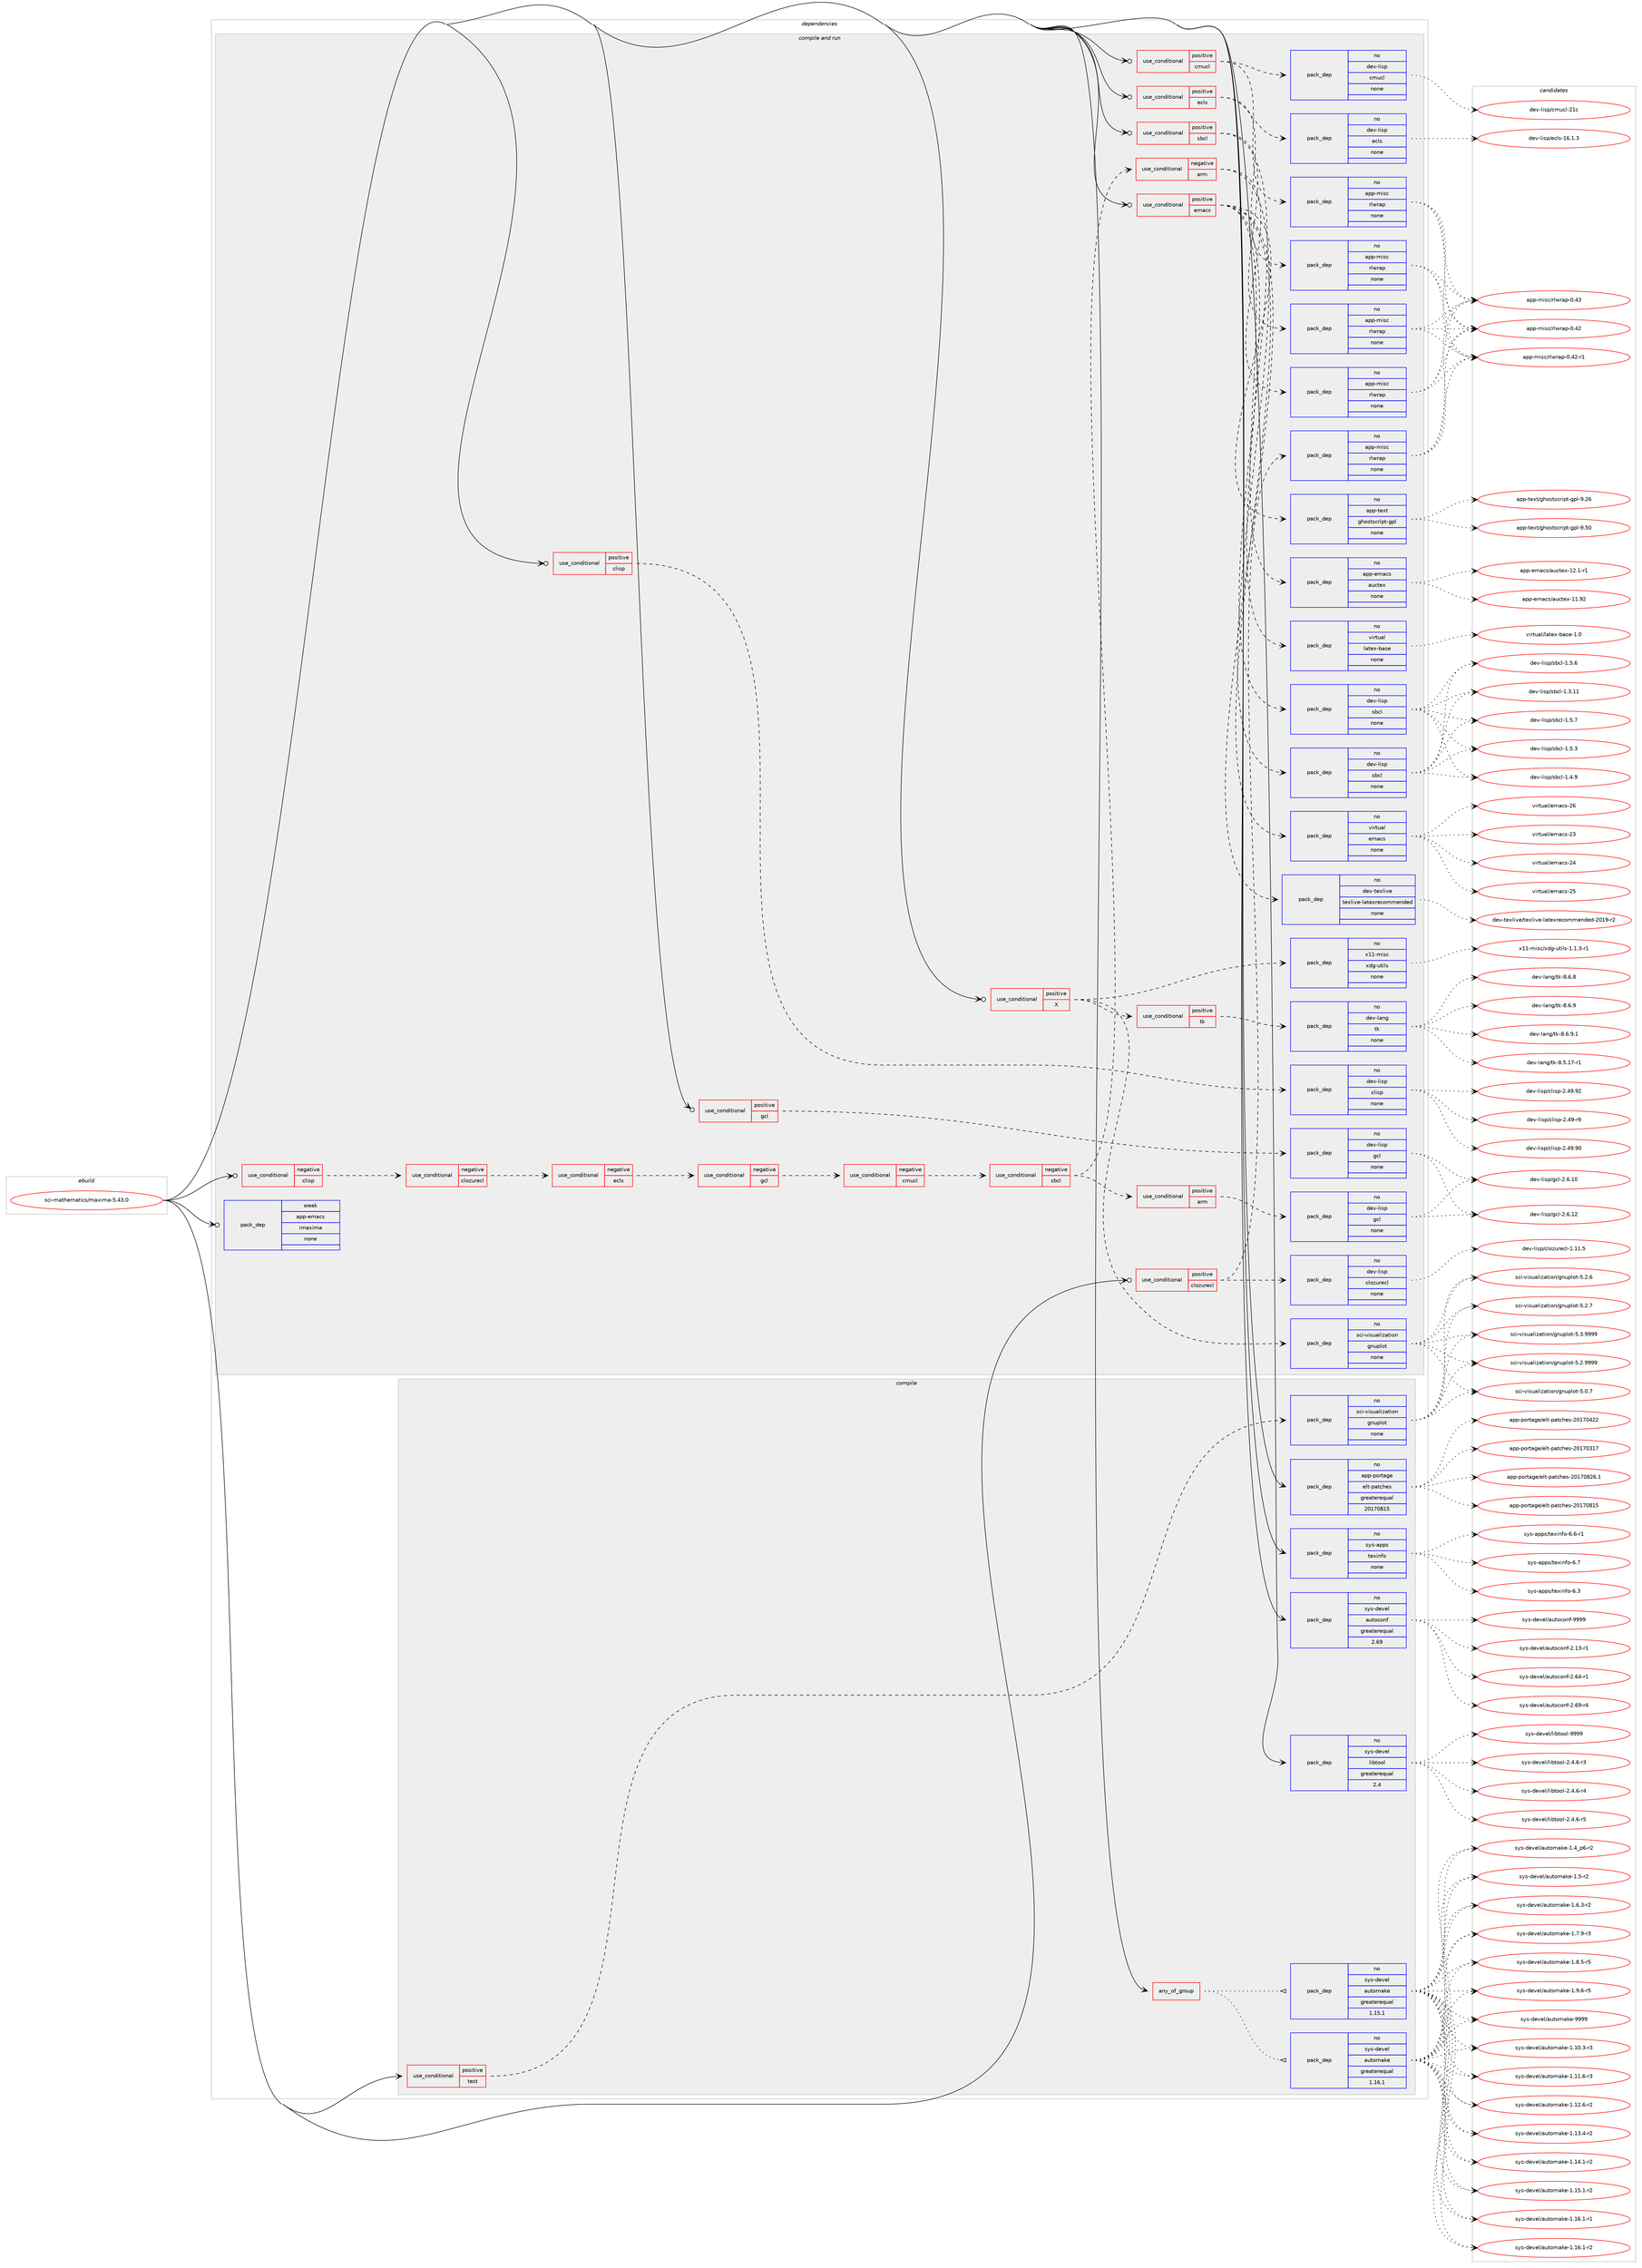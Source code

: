 digraph prolog {

# *************
# Graph options
# *************

newrank=true;
concentrate=true;
compound=true;
graph [rankdir=LR,fontname=Helvetica,fontsize=10,ranksep=1.5];#, ranksep=2.5, nodesep=0.2];
edge  [arrowhead=vee];
node  [fontname=Helvetica,fontsize=10];

# **********
# The ebuild
# **********

subgraph cluster_leftcol {
color=gray;
rank=same;
label=<<i>ebuild</i>>;
id [label="sci-mathematics/maxima-5.43.0", color=red, width=4, href="../sci-mathematics/maxima-5.43.0.svg"];
}

# ****************
# The dependencies
# ****************

subgraph cluster_midcol {
color=gray;
label=<<i>dependencies</i>>;
subgraph cluster_compile {
fillcolor="#eeeeee";
style=filled;
label=<<i>compile</i>>;
subgraph any14717 {
dependency861552 [label=<<TABLE BORDER="0" CELLBORDER="1" CELLSPACING="0" CELLPADDING="4"><TR><TD CELLPADDING="10">any_of_group</TD></TR></TABLE>>, shape=none, color=red];subgraph pack637152 {
dependency861553 [label=<<TABLE BORDER="0" CELLBORDER="1" CELLSPACING="0" CELLPADDING="4" WIDTH="220"><TR><TD ROWSPAN="6" CELLPADDING="30">pack_dep</TD></TR><TR><TD WIDTH="110">no</TD></TR><TR><TD>sys-devel</TD></TR><TR><TD>automake</TD></TR><TR><TD>greaterequal</TD></TR><TR><TD>1.16.1</TD></TR></TABLE>>, shape=none, color=blue];
}
dependency861552:e -> dependency861553:w [weight=20,style="dotted",arrowhead="oinv"];
subgraph pack637153 {
dependency861554 [label=<<TABLE BORDER="0" CELLBORDER="1" CELLSPACING="0" CELLPADDING="4" WIDTH="220"><TR><TD ROWSPAN="6" CELLPADDING="30">pack_dep</TD></TR><TR><TD WIDTH="110">no</TD></TR><TR><TD>sys-devel</TD></TR><TR><TD>automake</TD></TR><TR><TD>greaterequal</TD></TR><TR><TD>1.15.1</TD></TR></TABLE>>, shape=none, color=blue];
}
dependency861552:e -> dependency861554:w [weight=20,style="dotted",arrowhead="oinv"];
}
id:e -> dependency861552:w [weight=20,style="solid",arrowhead="vee"];
subgraph cond209171 {
dependency861555 [label=<<TABLE BORDER="0" CELLBORDER="1" CELLSPACING="0" CELLPADDING="4"><TR><TD ROWSPAN="3" CELLPADDING="10">use_conditional</TD></TR><TR><TD>positive</TD></TR><TR><TD>test</TD></TR></TABLE>>, shape=none, color=red];
subgraph pack637154 {
dependency861556 [label=<<TABLE BORDER="0" CELLBORDER="1" CELLSPACING="0" CELLPADDING="4" WIDTH="220"><TR><TD ROWSPAN="6" CELLPADDING="30">pack_dep</TD></TR><TR><TD WIDTH="110">no</TD></TR><TR><TD>sci-visualization</TD></TR><TR><TD>gnuplot</TD></TR><TR><TD>none</TD></TR><TR><TD></TD></TR></TABLE>>, shape=none, color=blue];
}
dependency861555:e -> dependency861556:w [weight=20,style="dashed",arrowhead="vee"];
}
id:e -> dependency861555:w [weight=20,style="solid",arrowhead="vee"];
subgraph pack637155 {
dependency861557 [label=<<TABLE BORDER="0" CELLBORDER="1" CELLSPACING="0" CELLPADDING="4" WIDTH="220"><TR><TD ROWSPAN="6" CELLPADDING="30">pack_dep</TD></TR><TR><TD WIDTH="110">no</TD></TR><TR><TD>app-portage</TD></TR><TR><TD>elt-patches</TD></TR><TR><TD>greaterequal</TD></TR><TR><TD>20170815</TD></TR></TABLE>>, shape=none, color=blue];
}
id:e -> dependency861557:w [weight=20,style="solid",arrowhead="vee"];
subgraph pack637156 {
dependency861558 [label=<<TABLE BORDER="0" CELLBORDER="1" CELLSPACING="0" CELLPADDING="4" WIDTH="220"><TR><TD ROWSPAN="6" CELLPADDING="30">pack_dep</TD></TR><TR><TD WIDTH="110">no</TD></TR><TR><TD>sys-apps</TD></TR><TR><TD>texinfo</TD></TR><TR><TD>none</TD></TR><TR><TD></TD></TR></TABLE>>, shape=none, color=blue];
}
id:e -> dependency861558:w [weight=20,style="solid",arrowhead="vee"];
subgraph pack637157 {
dependency861559 [label=<<TABLE BORDER="0" CELLBORDER="1" CELLSPACING="0" CELLPADDING="4" WIDTH="220"><TR><TD ROWSPAN="6" CELLPADDING="30">pack_dep</TD></TR><TR><TD WIDTH="110">no</TD></TR><TR><TD>sys-devel</TD></TR><TR><TD>autoconf</TD></TR><TR><TD>greaterequal</TD></TR><TR><TD>2.69</TD></TR></TABLE>>, shape=none, color=blue];
}
id:e -> dependency861559:w [weight=20,style="solid",arrowhead="vee"];
subgraph pack637158 {
dependency861560 [label=<<TABLE BORDER="0" CELLBORDER="1" CELLSPACING="0" CELLPADDING="4" WIDTH="220"><TR><TD ROWSPAN="6" CELLPADDING="30">pack_dep</TD></TR><TR><TD WIDTH="110">no</TD></TR><TR><TD>sys-devel</TD></TR><TR><TD>libtool</TD></TR><TR><TD>greaterequal</TD></TR><TR><TD>2.4</TD></TR></TABLE>>, shape=none, color=blue];
}
id:e -> dependency861560:w [weight=20,style="solid",arrowhead="vee"];
}
subgraph cluster_compileandrun {
fillcolor="#eeeeee";
style=filled;
label=<<i>compile and run</i>>;
subgraph cond209172 {
dependency861561 [label=<<TABLE BORDER="0" CELLBORDER="1" CELLSPACING="0" CELLPADDING="4"><TR><TD ROWSPAN="3" CELLPADDING="10">use_conditional</TD></TR><TR><TD>negative</TD></TR><TR><TD>clisp</TD></TR></TABLE>>, shape=none, color=red];
subgraph cond209173 {
dependency861562 [label=<<TABLE BORDER="0" CELLBORDER="1" CELLSPACING="0" CELLPADDING="4"><TR><TD ROWSPAN="3" CELLPADDING="10">use_conditional</TD></TR><TR><TD>negative</TD></TR><TR><TD>clozurecl</TD></TR></TABLE>>, shape=none, color=red];
subgraph cond209174 {
dependency861563 [label=<<TABLE BORDER="0" CELLBORDER="1" CELLSPACING="0" CELLPADDING="4"><TR><TD ROWSPAN="3" CELLPADDING="10">use_conditional</TD></TR><TR><TD>negative</TD></TR><TR><TD>ecls</TD></TR></TABLE>>, shape=none, color=red];
subgraph cond209175 {
dependency861564 [label=<<TABLE BORDER="0" CELLBORDER="1" CELLSPACING="0" CELLPADDING="4"><TR><TD ROWSPAN="3" CELLPADDING="10">use_conditional</TD></TR><TR><TD>negative</TD></TR><TR><TD>gcl</TD></TR></TABLE>>, shape=none, color=red];
subgraph cond209176 {
dependency861565 [label=<<TABLE BORDER="0" CELLBORDER="1" CELLSPACING="0" CELLPADDING="4"><TR><TD ROWSPAN="3" CELLPADDING="10">use_conditional</TD></TR><TR><TD>negative</TD></TR><TR><TD>cmucl</TD></TR></TABLE>>, shape=none, color=red];
subgraph cond209177 {
dependency861566 [label=<<TABLE BORDER="0" CELLBORDER="1" CELLSPACING="0" CELLPADDING="4"><TR><TD ROWSPAN="3" CELLPADDING="10">use_conditional</TD></TR><TR><TD>negative</TD></TR><TR><TD>sbcl</TD></TR></TABLE>>, shape=none, color=red];
subgraph cond209178 {
dependency861567 [label=<<TABLE BORDER="0" CELLBORDER="1" CELLSPACING="0" CELLPADDING="4"><TR><TD ROWSPAN="3" CELLPADDING="10">use_conditional</TD></TR><TR><TD>positive</TD></TR><TR><TD>arm</TD></TR></TABLE>>, shape=none, color=red];
subgraph pack637159 {
dependency861568 [label=<<TABLE BORDER="0" CELLBORDER="1" CELLSPACING="0" CELLPADDING="4" WIDTH="220"><TR><TD ROWSPAN="6" CELLPADDING="30">pack_dep</TD></TR><TR><TD WIDTH="110">no</TD></TR><TR><TD>dev-lisp</TD></TR><TR><TD>gcl</TD></TR><TR><TD>none</TD></TR><TR><TD></TD></TR></TABLE>>, shape=none, color=blue];
}
dependency861567:e -> dependency861568:w [weight=20,style="dashed",arrowhead="vee"];
}
dependency861566:e -> dependency861567:w [weight=20,style="dashed",arrowhead="vee"];
subgraph cond209179 {
dependency861569 [label=<<TABLE BORDER="0" CELLBORDER="1" CELLSPACING="0" CELLPADDING="4"><TR><TD ROWSPAN="3" CELLPADDING="10">use_conditional</TD></TR><TR><TD>negative</TD></TR><TR><TD>arm</TD></TR></TABLE>>, shape=none, color=red];
subgraph pack637160 {
dependency861570 [label=<<TABLE BORDER="0" CELLBORDER="1" CELLSPACING="0" CELLPADDING="4" WIDTH="220"><TR><TD ROWSPAN="6" CELLPADDING="30">pack_dep</TD></TR><TR><TD WIDTH="110">no</TD></TR><TR><TD>dev-lisp</TD></TR><TR><TD>sbcl</TD></TR><TR><TD>none</TD></TR><TR><TD></TD></TR></TABLE>>, shape=none, color=blue];
}
dependency861569:e -> dependency861570:w [weight=20,style="dashed",arrowhead="vee"];
subgraph pack637161 {
dependency861571 [label=<<TABLE BORDER="0" CELLBORDER="1" CELLSPACING="0" CELLPADDING="4" WIDTH="220"><TR><TD ROWSPAN="6" CELLPADDING="30">pack_dep</TD></TR><TR><TD WIDTH="110">no</TD></TR><TR><TD>app-misc</TD></TR><TR><TD>rlwrap</TD></TR><TR><TD>none</TD></TR><TR><TD></TD></TR></TABLE>>, shape=none, color=blue];
}
dependency861569:e -> dependency861571:w [weight=20,style="dashed",arrowhead="vee"];
}
dependency861566:e -> dependency861569:w [weight=20,style="dashed",arrowhead="vee"];
}
dependency861565:e -> dependency861566:w [weight=20,style="dashed",arrowhead="vee"];
}
dependency861564:e -> dependency861565:w [weight=20,style="dashed",arrowhead="vee"];
}
dependency861563:e -> dependency861564:w [weight=20,style="dashed",arrowhead="vee"];
}
dependency861562:e -> dependency861563:w [weight=20,style="dashed",arrowhead="vee"];
}
dependency861561:e -> dependency861562:w [weight=20,style="dashed",arrowhead="vee"];
}
id:e -> dependency861561:w [weight=20,style="solid",arrowhead="odotvee"];
subgraph cond209180 {
dependency861572 [label=<<TABLE BORDER="0" CELLBORDER="1" CELLSPACING="0" CELLPADDING="4"><TR><TD ROWSPAN="3" CELLPADDING="10">use_conditional</TD></TR><TR><TD>positive</TD></TR><TR><TD>X</TD></TR></TABLE>>, shape=none, color=red];
subgraph pack637162 {
dependency861573 [label=<<TABLE BORDER="0" CELLBORDER="1" CELLSPACING="0" CELLPADDING="4" WIDTH="220"><TR><TD ROWSPAN="6" CELLPADDING="30">pack_dep</TD></TR><TR><TD WIDTH="110">no</TD></TR><TR><TD>x11-misc</TD></TR><TR><TD>xdg-utils</TD></TR><TR><TD>none</TD></TR><TR><TD></TD></TR></TABLE>>, shape=none, color=blue];
}
dependency861572:e -> dependency861573:w [weight=20,style="dashed",arrowhead="vee"];
subgraph pack637163 {
dependency861574 [label=<<TABLE BORDER="0" CELLBORDER="1" CELLSPACING="0" CELLPADDING="4" WIDTH="220"><TR><TD ROWSPAN="6" CELLPADDING="30">pack_dep</TD></TR><TR><TD WIDTH="110">no</TD></TR><TR><TD>sci-visualization</TD></TR><TR><TD>gnuplot</TD></TR><TR><TD>none</TD></TR><TR><TD></TD></TR></TABLE>>, shape=none, color=blue];
}
dependency861572:e -> dependency861574:w [weight=20,style="dashed",arrowhead="vee"];
subgraph cond209181 {
dependency861575 [label=<<TABLE BORDER="0" CELLBORDER="1" CELLSPACING="0" CELLPADDING="4"><TR><TD ROWSPAN="3" CELLPADDING="10">use_conditional</TD></TR><TR><TD>positive</TD></TR><TR><TD>tk</TD></TR></TABLE>>, shape=none, color=red];
subgraph pack637164 {
dependency861576 [label=<<TABLE BORDER="0" CELLBORDER="1" CELLSPACING="0" CELLPADDING="4" WIDTH="220"><TR><TD ROWSPAN="6" CELLPADDING="30">pack_dep</TD></TR><TR><TD WIDTH="110">no</TD></TR><TR><TD>dev-lang</TD></TR><TR><TD>tk</TD></TR><TR><TD>none</TD></TR><TR><TD></TD></TR></TABLE>>, shape=none, color=blue];
}
dependency861575:e -> dependency861576:w [weight=20,style="dashed",arrowhead="vee"];
}
dependency861572:e -> dependency861575:w [weight=20,style="dashed",arrowhead="vee"];
}
id:e -> dependency861572:w [weight=20,style="solid",arrowhead="odotvee"];
subgraph cond209182 {
dependency861577 [label=<<TABLE BORDER="0" CELLBORDER="1" CELLSPACING="0" CELLPADDING="4"><TR><TD ROWSPAN="3" CELLPADDING="10">use_conditional</TD></TR><TR><TD>positive</TD></TR><TR><TD>clisp</TD></TR></TABLE>>, shape=none, color=red];
subgraph pack637165 {
dependency861578 [label=<<TABLE BORDER="0" CELLBORDER="1" CELLSPACING="0" CELLPADDING="4" WIDTH="220"><TR><TD ROWSPAN="6" CELLPADDING="30">pack_dep</TD></TR><TR><TD WIDTH="110">no</TD></TR><TR><TD>dev-lisp</TD></TR><TR><TD>clisp</TD></TR><TR><TD>none</TD></TR><TR><TD></TD></TR></TABLE>>, shape=none, color=blue];
}
dependency861577:e -> dependency861578:w [weight=20,style="dashed",arrowhead="vee"];
}
id:e -> dependency861577:w [weight=20,style="solid",arrowhead="odotvee"];
subgraph cond209183 {
dependency861579 [label=<<TABLE BORDER="0" CELLBORDER="1" CELLSPACING="0" CELLPADDING="4"><TR><TD ROWSPAN="3" CELLPADDING="10">use_conditional</TD></TR><TR><TD>positive</TD></TR><TR><TD>clozurecl</TD></TR></TABLE>>, shape=none, color=red];
subgraph pack637166 {
dependency861580 [label=<<TABLE BORDER="0" CELLBORDER="1" CELLSPACING="0" CELLPADDING="4" WIDTH="220"><TR><TD ROWSPAN="6" CELLPADDING="30">pack_dep</TD></TR><TR><TD WIDTH="110">no</TD></TR><TR><TD>dev-lisp</TD></TR><TR><TD>clozurecl</TD></TR><TR><TD>none</TD></TR><TR><TD></TD></TR></TABLE>>, shape=none, color=blue];
}
dependency861579:e -> dependency861580:w [weight=20,style="dashed",arrowhead="vee"];
subgraph pack637167 {
dependency861581 [label=<<TABLE BORDER="0" CELLBORDER="1" CELLSPACING="0" CELLPADDING="4" WIDTH="220"><TR><TD ROWSPAN="6" CELLPADDING="30">pack_dep</TD></TR><TR><TD WIDTH="110">no</TD></TR><TR><TD>app-misc</TD></TR><TR><TD>rlwrap</TD></TR><TR><TD>none</TD></TR><TR><TD></TD></TR></TABLE>>, shape=none, color=blue];
}
dependency861579:e -> dependency861581:w [weight=20,style="dashed",arrowhead="vee"];
}
id:e -> dependency861579:w [weight=20,style="solid",arrowhead="odotvee"];
subgraph cond209184 {
dependency861582 [label=<<TABLE BORDER="0" CELLBORDER="1" CELLSPACING="0" CELLPADDING="4"><TR><TD ROWSPAN="3" CELLPADDING="10">use_conditional</TD></TR><TR><TD>positive</TD></TR><TR><TD>cmucl</TD></TR></TABLE>>, shape=none, color=red];
subgraph pack637168 {
dependency861583 [label=<<TABLE BORDER="0" CELLBORDER="1" CELLSPACING="0" CELLPADDING="4" WIDTH="220"><TR><TD ROWSPAN="6" CELLPADDING="30">pack_dep</TD></TR><TR><TD WIDTH="110">no</TD></TR><TR><TD>dev-lisp</TD></TR><TR><TD>cmucl</TD></TR><TR><TD>none</TD></TR><TR><TD></TD></TR></TABLE>>, shape=none, color=blue];
}
dependency861582:e -> dependency861583:w [weight=20,style="dashed",arrowhead="vee"];
subgraph pack637169 {
dependency861584 [label=<<TABLE BORDER="0" CELLBORDER="1" CELLSPACING="0" CELLPADDING="4" WIDTH="220"><TR><TD ROWSPAN="6" CELLPADDING="30">pack_dep</TD></TR><TR><TD WIDTH="110">no</TD></TR><TR><TD>app-misc</TD></TR><TR><TD>rlwrap</TD></TR><TR><TD>none</TD></TR><TR><TD></TD></TR></TABLE>>, shape=none, color=blue];
}
dependency861582:e -> dependency861584:w [weight=20,style="dashed",arrowhead="vee"];
}
id:e -> dependency861582:w [weight=20,style="solid",arrowhead="odotvee"];
subgraph cond209185 {
dependency861585 [label=<<TABLE BORDER="0" CELLBORDER="1" CELLSPACING="0" CELLPADDING="4"><TR><TD ROWSPAN="3" CELLPADDING="10">use_conditional</TD></TR><TR><TD>positive</TD></TR><TR><TD>ecls</TD></TR></TABLE>>, shape=none, color=red];
subgraph pack637170 {
dependency861586 [label=<<TABLE BORDER="0" CELLBORDER="1" CELLSPACING="0" CELLPADDING="4" WIDTH="220"><TR><TD ROWSPAN="6" CELLPADDING="30">pack_dep</TD></TR><TR><TD WIDTH="110">no</TD></TR><TR><TD>dev-lisp</TD></TR><TR><TD>ecls</TD></TR><TR><TD>none</TD></TR><TR><TD></TD></TR></TABLE>>, shape=none, color=blue];
}
dependency861585:e -> dependency861586:w [weight=20,style="dashed",arrowhead="vee"];
subgraph pack637171 {
dependency861587 [label=<<TABLE BORDER="0" CELLBORDER="1" CELLSPACING="0" CELLPADDING="4" WIDTH="220"><TR><TD ROWSPAN="6" CELLPADDING="30">pack_dep</TD></TR><TR><TD WIDTH="110">no</TD></TR><TR><TD>app-misc</TD></TR><TR><TD>rlwrap</TD></TR><TR><TD>none</TD></TR><TR><TD></TD></TR></TABLE>>, shape=none, color=blue];
}
dependency861585:e -> dependency861587:w [weight=20,style="dashed",arrowhead="vee"];
}
id:e -> dependency861585:w [weight=20,style="solid",arrowhead="odotvee"];
subgraph cond209186 {
dependency861588 [label=<<TABLE BORDER="0" CELLBORDER="1" CELLSPACING="0" CELLPADDING="4"><TR><TD ROWSPAN="3" CELLPADDING="10">use_conditional</TD></TR><TR><TD>positive</TD></TR><TR><TD>emacs</TD></TR></TABLE>>, shape=none, color=red];
subgraph pack637172 {
dependency861589 [label=<<TABLE BORDER="0" CELLBORDER="1" CELLSPACING="0" CELLPADDING="4" WIDTH="220"><TR><TD ROWSPAN="6" CELLPADDING="30">pack_dep</TD></TR><TR><TD WIDTH="110">no</TD></TR><TR><TD>virtual</TD></TR><TR><TD>emacs</TD></TR><TR><TD>none</TD></TR><TR><TD></TD></TR></TABLE>>, shape=none, color=blue];
}
dependency861588:e -> dependency861589:w [weight=20,style="dashed",arrowhead="vee"];
subgraph pack637173 {
dependency861590 [label=<<TABLE BORDER="0" CELLBORDER="1" CELLSPACING="0" CELLPADDING="4" WIDTH="220"><TR><TD ROWSPAN="6" CELLPADDING="30">pack_dep</TD></TR><TR><TD WIDTH="110">no</TD></TR><TR><TD>virtual</TD></TR><TR><TD>latex-base</TD></TR><TR><TD>none</TD></TR><TR><TD></TD></TR></TABLE>>, shape=none, color=blue];
}
dependency861588:e -> dependency861590:w [weight=20,style="dashed",arrowhead="vee"];
subgraph pack637174 {
dependency861591 [label=<<TABLE BORDER="0" CELLBORDER="1" CELLSPACING="0" CELLPADDING="4" WIDTH="220"><TR><TD ROWSPAN="6" CELLPADDING="30">pack_dep</TD></TR><TR><TD WIDTH="110">no</TD></TR><TR><TD>app-emacs</TD></TR><TR><TD>auctex</TD></TR><TR><TD>none</TD></TR><TR><TD></TD></TR></TABLE>>, shape=none, color=blue];
}
dependency861588:e -> dependency861591:w [weight=20,style="dashed",arrowhead="vee"];
subgraph pack637175 {
dependency861592 [label=<<TABLE BORDER="0" CELLBORDER="1" CELLSPACING="0" CELLPADDING="4" WIDTH="220"><TR><TD ROWSPAN="6" CELLPADDING="30">pack_dep</TD></TR><TR><TD WIDTH="110">no</TD></TR><TR><TD>app-text</TD></TR><TR><TD>ghostscript-gpl</TD></TR><TR><TD>none</TD></TR><TR><TD></TD></TR></TABLE>>, shape=none, color=blue];
}
dependency861588:e -> dependency861592:w [weight=20,style="dashed",arrowhead="vee"];
subgraph pack637176 {
dependency861593 [label=<<TABLE BORDER="0" CELLBORDER="1" CELLSPACING="0" CELLPADDING="4" WIDTH="220"><TR><TD ROWSPAN="6" CELLPADDING="30">pack_dep</TD></TR><TR><TD WIDTH="110">no</TD></TR><TR><TD>dev-texlive</TD></TR><TR><TD>texlive-latexrecommended</TD></TR><TR><TD>none</TD></TR><TR><TD></TD></TR></TABLE>>, shape=none, color=blue];
}
dependency861588:e -> dependency861593:w [weight=20,style="dashed",arrowhead="vee"];
}
id:e -> dependency861588:w [weight=20,style="solid",arrowhead="odotvee"];
subgraph cond209187 {
dependency861594 [label=<<TABLE BORDER="0" CELLBORDER="1" CELLSPACING="0" CELLPADDING="4"><TR><TD ROWSPAN="3" CELLPADDING="10">use_conditional</TD></TR><TR><TD>positive</TD></TR><TR><TD>gcl</TD></TR></TABLE>>, shape=none, color=red];
subgraph pack637177 {
dependency861595 [label=<<TABLE BORDER="0" CELLBORDER="1" CELLSPACING="0" CELLPADDING="4" WIDTH="220"><TR><TD ROWSPAN="6" CELLPADDING="30">pack_dep</TD></TR><TR><TD WIDTH="110">no</TD></TR><TR><TD>dev-lisp</TD></TR><TR><TD>gcl</TD></TR><TR><TD>none</TD></TR><TR><TD></TD></TR></TABLE>>, shape=none, color=blue];
}
dependency861594:e -> dependency861595:w [weight=20,style="dashed",arrowhead="vee"];
}
id:e -> dependency861594:w [weight=20,style="solid",arrowhead="odotvee"];
subgraph cond209188 {
dependency861596 [label=<<TABLE BORDER="0" CELLBORDER="1" CELLSPACING="0" CELLPADDING="4"><TR><TD ROWSPAN="3" CELLPADDING="10">use_conditional</TD></TR><TR><TD>positive</TD></TR><TR><TD>sbcl</TD></TR></TABLE>>, shape=none, color=red];
subgraph pack637178 {
dependency861597 [label=<<TABLE BORDER="0" CELLBORDER="1" CELLSPACING="0" CELLPADDING="4" WIDTH="220"><TR><TD ROWSPAN="6" CELLPADDING="30">pack_dep</TD></TR><TR><TD WIDTH="110">no</TD></TR><TR><TD>dev-lisp</TD></TR><TR><TD>sbcl</TD></TR><TR><TD>none</TD></TR><TR><TD></TD></TR></TABLE>>, shape=none, color=blue];
}
dependency861596:e -> dependency861597:w [weight=20,style="dashed",arrowhead="vee"];
subgraph pack637179 {
dependency861598 [label=<<TABLE BORDER="0" CELLBORDER="1" CELLSPACING="0" CELLPADDING="4" WIDTH="220"><TR><TD ROWSPAN="6" CELLPADDING="30">pack_dep</TD></TR><TR><TD WIDTH="110">no</TD></TR><TR><TD>app-misc</TD></TR><TR><TD>rlwrap</TD></TR><TR><TD>none</TD></TR><TR><TD></TD></TR></TABLE>>, shape=none, color=blue];
}
dependency861596:e -> dependency861598:w [weight=20,style="dashed",arrowhead="vee"];
}
id:e -> dependency861596:w [weight=20,style="solid",arrowhead="odotvee"];
subgraph pack637180 {
dependency861599 [label=<<TABLE BORDER="0" CELLBORDER="1" CELLSPACING="0" CELLPADDING="4" WIDTH="220"><TR><TD ROWSPAN="6" CELLPADDING="30">pack_dep</TD></TR><TR><TD WIDTH="110">weak</TD></TR><TR><TD>app-emacs</TD></TR><TR><TD>imaxima</TD></TR><TR><TD>none</TD></TR><TR><TD></TD></TR></TABLE>>, shape=none, color=blue];
}
id:e -> dependency861599:w [weight=20,style="solid",arrowhead="odotvee"];
}
subgraph cluster_run {
fillcolor="#eeeeee";
style=filled;
label=<<i>run</i>>;
}
}

# **************
# The candidates
# **************

subgraph cluster_choices {
rank=same;
color=gray;
label=<<i>candidates</i>>;

subgraph choice637152 {
color=black;
nodesep=1;
choice11512111545100101118101108479711711611110997107101454946494846514511451 [label="sys-devel/automake-1.10.3-r3", color=red, width=4,href="../sys-devel/automake-1.10.3-r3.svg"];
choice11512111545100101118101108479711711611110997107101454946494946544511451 [label="sys-devel/automake-1.11.6-r3", color=red, width=4,href="../sys-devel/automake-1.11.6-r3.svg"];
choice11512111545100101118101108479711711611110997107101454946495046544511450 [label="sys-devel/automake-1.12.6-r2", color=red, width=4,href="../sys-devel/automake-1.12.6-r2.svg"];
choice11512111545100101118101108479711711611110997107101454946495146524511450 [label="sys-devel/automake-1.13.4-r2", color=red, width=4,href="../sys-devel/automake-1.13.4-r2.svg"];
choice11512111545100101118101108479711711611110997107101454946495246494511450 [label="sys-devel/automake-1.14.1-r2", color=red, width=4,href="../sys-devel/automake-1.14.1-r2.svg"];
choice11512111545100101118101108479711711611110997107101454946495346494511450 [label="sys-devel/automake-1.15.1-r2", color=red, width=4,href="../sys-devel/automake-1.15.1-r2.svg"];
choice11512111545100101118101108479711711611110997107101454946495446494511449 [label="sys-devel/automake-1.16.1-r1", color=red, width=4,href="../sys-devel/automake-1.16.1-r1.svg"];
choice11512111545100101118101108479711711611110997107101454946495446494511450 [label="sys-devel/automake-1.16.1-r2", color=red, width=4,href="../sys-devel/automake-1.16.1-r2.svg"];
choice115121115451001011181011084797117116111109971071014549465295112544511450 [label="sys-devel/automake-1.4_p6-r2", color=red, width=4,href="../sys-devel/automake-1.4_p6-r2.svg"];
choice11512111545100101118101108479711711611110997107101454946534511450 [label="sys-devel/automake-1.5-r2", color=red, width=4,href="../sys-devel/automake-1.5-r2.svg"];
choice115121115451001011181011084797117116111109971071014549465446514511450 [label="sys-devel/automake-1.6.3-r2", color=red, width=4,href="../sys-devel/automake-1.6.3-r2.svg"];
choice115121115451001011181011084797117116111109971071014549465546574511451 [label="sys-devel/automake-1.7.9-r3", color=red, width=4,href="../sys-devel/automake-1.7.9-r3.svg"];
choice115121115451001011181011084797117116111109971071014549465646534511453 [label="sys-devel/automake-1.8.5-r5", color=red, width=4,href="../sys-devel/automake-1.8.5-r5.svg"];
choice115121115451001011181011084797117116111109971071014549465746544511453 [label="sys-devel/automake-1.9.6-r5", color=red, width=4,href="../sys-devel/automake-1.9.6-r5.svg"];
choice115121115451001011181011084797117116111109971071014557575757 [label="sys-devel/automake-9999", color=red, width=4,href="../sys-devel/automake-9999.svg"];
dependency861553:e -> choice11512111545100101118101108479711711611110997107101454946494846514511451:w [style=dotted,weight="100"];
dependency861553:e -> choice11512111545100101118101108479711711611110997107101454946494946544511451:w [style=dotted,weight="100"];
dependency861553:e -> choice11512111545100101118101108479711711611110997107101454946495046544511450:w [style=dotted,weight="100"];
dependency861553:e -> choice11512111545100101118101108479711711611110997107101454946495146524511450:w [style=dotted,weight="100"];
dependency861553:e -> choice11512111545100101118101108479711711611110997107101454946495246494511450:w [style=dotted,weight="100"];
dependency861553:e -> choice11512111545100101118101108479711711611110997107101454946495346494511450:w [style=dotted,weight="100"];
dependency861553:e -> choice11512111545100101118101108479711711611110997107101454946495446494511449:w [style=dotted,weight="100"];
dependency861553:e -> choice11512111545100101118101108479711711611110997107101454946495446494511450:w [style=dotted,weight="100"];
dependency861553:e -> choice115121115451001011181011084797117116111109971071014549465295112544511450:w [style=dotted,weight="100"];
dependency861553:e -> choice11512111545100101118101108479711711611110997107101454946534511450:w [style=dotted,weight="100"];
dependency861553:e -> choice115121115451001011181011084797117116111109971071014549465446514511450:w [style=dotted,weight="100"];
dependency861553:e -> choice115121115451001011181011084797117116111109971071014549465546574511451:w [style=dotted,weight="100"];
dependency861553:e -> choice115121115451001011181011084797117116111109971071014549465646534511453:w [style=dotted,weight="100"];
dependency861553:e -> choice115121115451001011181011084797117116111109971071014549465746544511453:w [style=dotted,weight="100"];
dependency861553:e -> choice115121115451001011181011084797117116111109971071014557575757:w [style=dotted,weight="100"];
}
subgraph choice637153 {
color=black;
nodesep=1;
choice11512111545100101118101108479711711611110997107101454946494846514511451 [label="sys-devel/automake-1.10.3-r3", color=red, width=4,href="../sys-devel/automake-1.10.3-r3.svg"];
choice11512111545100101118101108479711711611110997107101454946494946544511451 [label="sys-devel/automake-1.11.6-r3", color=red, width=4,href="../sys-devel/automake-1.11.6-r3.svg"];
choice11512111545100101118101108479711711611110997107101454946495046544511450 [label="sys-devel/automake-1.12.6-r2", color=red, width=4,href="../sys-devel/automake-1.12.6-r2.svg"];
choice11512111545100101118101108479711711611110997107101454946495146524511450 [label="sys-devel/automake-1.13.4-r2", color=red, width=4,href="../sys-devel/automake-1.13.4-r2.svg"];
choice11512111545100101118101108479711711611110997107101454946495246494511450 [label="sys-devel/automake-1.14.1-r2", color=red, width=4,href="../sys-devel/automake-1.14.1-r2.svg"];
choice11512111545100101118101108479711711611110997107101454946495346494511450 [label="sys-devel/automake-1.15.1-r2", color=red, width=4,href="../sys-devel/automake-1.15.1-r2.svg"];
choice11512111545100101118101108479711711611110997107101454946495446494511449 [label="sys-devel/automake-1.16.1-r1", color=red, width=4,href="../sys-devel/automake-1.16.1-r1.svg"];
choice11512111545100101118101108479711711611110997107101454946495446494511450 [label="sys-devel/automake-1.16.1-r2", color=red, width=4,href="../sys-devel/automake-1.16.1-r2.svg"];
choice115121115451001011181011084797117116111109971071014549465295112544511450 [label="sys-devel/automake-1.4_p6-r2", color=red, width=4,href="../sys-devel/automake-1.4_p6-r2.svg"];
choice11512111545100101118101108479711711611110997107101454946534511450 [label="sys-devel/automake-1.5-r2", color=red, width=4,href="../sys-devel/automake-1.5-r2.svg"];
choice115121115451001011181011084797117116111109971071014549465446514511450 [label="sys-devel/automake-1.6.3-r2", color=red, width=4,href="../sys-devel/automake-1.6.3-r2.svg"];
choice115121115451001011181011084797117116111109971071014549465546574511451 [label="sys-devel/automake-1.7.9-r3", color=red, width=4,href="../sys-devel/automake-1.7.9-r3.svg"];
choice115121115451001011181011084797117116111109971071014549465646534511453 [label="sys-devel/automake-1.8.5-r5", color=red, width=4,href="../sys-devel/automake-1.8.5-r5.svg"];
choice115121115451001011181011084797117116111109971071014549465746544511453 [label="sys-devel/automake-1.9.6-r5", color=red, width=4,href="../sys-devel/automake-1.9.6-r5.svg"];
choice115121115451001011181011084797117116111109971071014557575757 [label="sys-devel/automake-9999", color=red, width=4,href="../sys-devel/automake-9999.svg"];
dependency861554:e -> choice11512111545100101118101108479711711611110997107101454946494846514511451:w [style=dotted,weight="100"];
dependency861554:e -> choice11512111545100101118101108479711711611110997107101454946494946544511451:w [style=dotted,weight="100"];
dependency861554:e -> choice11512111545100101118101108479711711611110997107101454946495046544511450:w [style=dotted,weight="100"];
dependency861554:e -> choice11512111545100101118101108479711711611110997107101454946495146524511450:w [style=dotted,weight="100"];
dependency861554:e -> choice11512111545100101118101108479711711611110997107101454946495246494511450:w [style=dotted,weight="100"];
dependency861554:e -> choice11512111545100101118101108479711711611110997107101454946495346494511450:w [style=dotted,weight="100"];
dependency861554:e -> choice11512111545100101118101108479711711611110997107101454946495446494511449:w [style=dotted,weight="100"];
dependency861554:e -> choice11512111545100101118101108479711711611110997107101454946495446494511450:w [style=dotted,weight="100"];
dependency861554:e -> choice115121115451001011181011084797117116111109971071014549465295112544511450:w [style=dotted,weight="100"];
dependency861554:e -> choice11512111545100101118101108479711711611110997107101454946534511450:w [style=dotted,weight="100"];
dependency861554:e -> choice115121115451001011181011084797117116111109971071014549465446514511450:w [style=dotted,weight="100"];
dependency861554:e -> choice115121115451001011181011084797117116111109971071014549465546574511451:w [style=dotted,weight="100"];
dependency861554:e -> choice115121115451001011181011084797117116111109971071014549465646534511453:w [style=dotted,weight="100"];
dependency861554:e -> choice115121115451001011181011084797117116111109971071014549465746544511453:w [style=dotted,weight="100"];
dependency861554:e -> choice115121115451001011181011084797117116111109971071014557575757:w [style=dotted,weight="100"];
}
subgraph choice637154 {
color=black;
nodesep=1;
choice1159910545118105115117971081051229711610511111047103110117112108111116455346484655 [label="sci-visualization/gnuplot-5.0.7", color=red, width=4,href="../sci-visualization/gnuplot-5.0.7.svg"];
choice1159910545118105115117971081051229711610511111047103110117112108111116455346504654 [label="sci-visualization/gnuplot-5.2.6", color=red, width=4,href="../sci-visualization/gnuplot-5.2.6.svg"];
choice1159910545118105115117971081051229711610511111047103110117112108111116455346504655 [label="sci-visualization/gnuplot-5.2.7", color=red, width=4,href="../sci-visualization/gnuplot-5.2.7.svg"];
choice1159910545118105115117971081051229711610511111047103110117112108111116455346504657575757 [label="sci-visualization/gnuplot-5.2.9999", color=red, width=4,href="../sci-visualization/gnuplot-5.2.9999.svg"];
choice1159910545118105115117971081051229711610511111047103110117112108111116455346514657575757 [label="sci-visualization/gnuplot-5.3.9999", color=red, width=4,href="../sci-visualization/gnuplot-5.3.9999.svg"];
dependency861556:e -> choice1159910545118105115117971081051229711610511111047103110117112108111116455346484655:w [style=dotted,weight="100"];
dependency861556:e -> choice1159910545118105115117971081051229711610511111047103110117112108111116455346504654:w [style=dotted,weight="100"];
dependency861556:e -> choice1159910545118105115117971081051229711610511111047103110117112108111116455346504655:w [style=dotted,weight="100"];
dependency861556:e -> choice1159910545118105115117971081051229711610511111047103110117112108111116455346504657575757:w [style=dotted,weight="100"];
dependency861556:e -> choice1159910545118105115117971081051229711610511111047103110117112108111116455346514657575757:w [style=dotted,weight="100"];
}
subgraph choice637155 {
color=black;
nodesep=1;
choice97112112451121111141169710310147101108116451129711699104101115455048495548514955 [label="app-portage/elt-patches-20170317", color=red, width=4,href="../app-portage/elt-patches-20170317.svg"];
choice97112112451121111141169710310147101108116451129711699104101115455048495548525050 [label="app-portage/elt-patches-20170422", color=red, width=4,href="../app-portage/elt-patches-20170422.svg"];
choice97112112451121111141169710310147101108116451129711699104101115455048495548564953 [label="app-portage/elt-patches-20170815", color=red, width=4,href="../app-portage/elt-patches-20170815.svg"];
choice971121124511211111411697103101471011081164511297116991041011154550484955485650544649 [label="app-portage/elt-patches-20170826.1", color=red, width=4,href="../app-portage/elt-patches-20170826.1.svg"];
dependency861557:e -> choice97112112451121111141169710310147101108116451129711699104101115455048495548514955:w [style=dotted,weight="100"];
dependency861557:e -> choice97112112451121111141169710310147101108116451129711699104101115455048495548525050:w [style=dotted,weight="100"];
dependency861557:e -> choice97112112451121111141169710310147101108116451129711699104101115455048495548564953:w [style=dotted,weight="100"];
dependency861557:e -> choice971121124511211111411697103101471011081164511297116991041011154550484955485650544649:w [style=dotted,weight="100"];
}
subgraph choice637156 {
color=black;
nodesep=1;
choice11512111545971121121154711610112010511010211145544651 [label="sys-apps/texinfo-6.3", color=red, width=4,href="../sys-apps/texinfo-6.3.svg"];
choice115121115459711211211547116101120105110102111455446544511449 [label="sys-apps/texinfo-6.6-r1", color=red, width=4,href="../sys-apps/texinfo-6.6-r1.svg"];
choice11512111545971121121154711610112010511010211145544655 [label="sys-apps/texinfo-6.7", color=red, width=4,href="../sys-apps/texinfo-6.7.svg"];
dependency861558:e -> choice11512111545971121121154711610112010511010211145544651:w [style=dotted,weight="100"];
dependency861558:e -> choice115121115459711211211547116101120105110102111455446544511449:w [style=dotted,weight="100"];
dependency861558:e -> choice11512111545971121121154711610112010511010211145544655:w [style=dotted,weight="100"];
}
subgraph choice637157 {
color=black;
nodesep=1;
choice1151211154510010111810110847971171161119911111010245504649514511449 [label="sys-devel/autoconf-2.13-r1", color=red, width=4,href="../sys-devel/autoconf-2.13-r1.svg"];
choice1151211154510010111810110847971171161119911111010245504654524511449 [label="sys-devel/autoconf-2.64-r1", color=red, width=4,href="../sys-devel/autoconf-2.64-r1.svg"];
choice1151211154510010111810110847971171161119911111010245504654574511452 [label="sys-devel/autoconf-2.69-r4", color=red, width=4,href="../sys-devel/autoconf-2.69-r4.svg"];
choice115121115451001011181011084797117116111991111101024557575757 [label="sys-devel/autoconf-9999", color=red, width=4,href="../sys-devel/autoconf-9999.svg"];
dependency861559:e -> choice1151211154510010111810110847971171161119911111010245504649514511449:w [style=dotted,weight="100"];
dependency861559:e -> choice1151211154510010111810110847971171161119911111010245504654524511449:w [style=dotted,weight="100"];
dependency861559:e -> choice1151211154510010111810110847971171161119911111010245504654574511452:w [style=dotted,weight="100"];
dependency861559:e -> choice115121115451001011181011084797117116111991111101024557575757:w [style=dotted,weight="100"];
}
subgraph choice637158 {
color=black;
nodesep=1;
choice1151211154510010111810110847108105981161111111084550465246544511451 [label="sys-devel/libtool-2.4.6-r3", color=red, width=4,href="../sys-devel/libtool-2.4.6-r3.svg"];
choice1151211154510010111810110847108105981161111111084550465246544511452 [label="sys-devel/libtool-2.4.6-r4", color=red, width=4,href="../sys-devel/libtool-2.4.6-r4.svg"];
choice1151211154510010111810110847108105981161111111084550465246544511453 [label="sys-devel/libtool-2.4.6-r5", color=red, width=4,href="../sys-devel/libtool-2.4.6-r5.svg"];
choice1151211154510010111810110847108105981161111111084557575757 [label="sys-devel/libtool-9999", color=red, width=4,href="../sys-devel/libtool-9999.svg"];
dependency861560:e -> choice1151211154510010111810110847108105981161111111084550465246544511451:w [style=dotted,weight="100"];
dependency861560:e -> choice1151211154510010111810110847108105981161111111084550465246544511452:w [style=dotted,weight="100"];
dependency861560:e -> choice1151211154510010111810110847108105981161111111084550465246544511453:w [style=dotted,weight="100"];
dependency861560:e -> choice1151211154510010111810110847108105981161111111084557575757:w [style=dotted,weight="100"];
}
subgraph choice637159 {
color=black;
nodesep=1;
choice10010111845108105115112471039910845504654464948 [label="dev-lisp/gcl-2.6.10", color=red, width=4,href="../dev-lisp/gcl-2.6.10.svg"];
choice10010111845108105115112471039910845504654464950 [label="dev-lisp/gcl-2.6.12", color=red, width=4,href="../dev-lisp/gcl-2.6.12.svg"];
dependency861568:e -> choice10010111845108105115112471039910845504654464948:w [style=dotted,weight="100"];
dependency861568:e -> choice10010111845108105115112471039910845504654464950:w [style=dotted,weight="100"];
}
subgraph choice637160 {
color=black;
nodesep=1;
choice1001011184510810511511247115989910845494651464949 [label="dev-lisp/sbcl-1.3.11", color=red, width=4,href="../dev-lisp/sbcl-1.3.11.svg"];
choice10010111845108105115112471159899108454946524657 [label="dev-lisp/sbcl-1.4.9", color=red, width=4,href="../dev-lisp/sbcl-1.4.9.svg"];
choice10010111845108105115112471159899108454946534651 [label="dev-lisp/sbcl-1.5.3", color=red, width=4,href="../dev-lisp/sbcl-1.5.3.svg"];
choice10010111845108105115112471159899108454946534654 [label="dev-lisp/sbcl-1.5.6", color=red, width=4,href="../dev-lisp/sbcl-1.5.6.svg"];
choice10010111845108105115112471159899108454946534655 [label="dev-lisp/sbcl-1.5.7", color=red, width=4,href="../dev-lisp/sbcl-1.5.7.svg"];
dependency861570:e -> choice1001011184510810511511247115989910845494651464949:w [style=dotted,weight="100"];
dependency861570:e -> choice10010111845108105115112471159899108454946524657:w [style=dotted,weight="100"];
dependency861570:e -> choice10010111845108105115112471159899108454946534651:w [style=dotted,weight="100"];
dependency861570:e -> choice10010111845108105115112471159899108454946534654:w [style=dotted,weight="100"];
dependency861570:e -> choice10010111845108105115112471159899108454946534655:w [style=dotted,weight="100"];
}
subgraph choice637161 {
color=black;
nodesep=1;
choice97112112451091051159947114108119114971124548465250 [label="app-misc/rlwrap-0.42", color=red, width=4,href="../app-misc/rlwrap-0.42.svg"];
choice971121124510910511599471141081191149711245484652504511449 [label="app-misc/rlwrap-0.42-r1", color=red, width=4,href="../app-misc/rlwrap-0.42-r1.svg"];
choice97112112451091051159947114108119114971124548465251 [label="app-misc/rlwrap-0.43", color=red, width=4,href="../app-misc/rlwrap-0.43.svg"];
dependency861571:e -> choice97112112451091051159947114108119114971124548465250:w [style=dotted,weight="100"];
dependency861571:e -> choice971121124510910511599471141081191149711245484652504511449:w [style=dotted,weight="100"];
dependency861571:e -> choice97112112451091051159947114108119114971124548465251:w [style=dotted,weight="100"];
}
subgraph choice637162 {
color=black;
nodesep=1;
choice1204949451091051159947120100103451171161051081154549464946514511449 [label="x11-misc/xdg-utils-1.1.3-r1", color=red, width=4,href="../x11-misc/xdg-utils-1.1.3-r1.svg"];
dependency861573:e -> choice1204949451091051159947120100103451171161051081154549464946514511449:w [style=dotted,weight="100"];
}
subgraph choice637163 {
color=black;
nodesep=1;
choice1159910545118105115117971081051229711610511111047103110117112108111116455346484655 [label="sci-visualization/gnuplot-5.0.7", color=red, width=4,href="../sci-visualization/gnuplot-5.0.7.svg"];
choice1159910545118105115117971081051229711610511111047103110117112108111116455346504654 [label="sci-visualization/gnuplot-5.2.6", color=red, width=4,href="../sci-visualization/gnuplot-5.2.6.svg"];
choice1159910545118105115117971081051229711610511111047103110117112108111116455346504655 [label="sci-visualization/gnuplot-5.2.7", color=red, width=4,href="../sci-visualization/gnuplot-5.2.7.svg"];
choice1159910545118105115117971081051229711610511111047103110117112108111116455346504657575757 [label="sci-visualization/gnuplot-5.2.9999", color=red, width=4,href="../sci-visualization/gnuplot-5.2.9999.svg"];
choice1159910545118105115117971081051229711610511111047103110117112108111116455346514657575757 [label="sci-visualization/gnuplot-5.3.9999", color=red, width=4,href="../sci-visualization/gnuplot-5.3.9999.svg"];
dependency861574:e -> choice1159910545118105115117971081051229711610511111047103110117112108111116455346484655:w [style=dotted,weight="100"];
dependency861574:e -> choice1159910545118105115117971081051229711610511111047103110117112108111116455346504654:w [style=dotted,weight="100"];
dependency861574:e -> choice1159910545118105115117971081051229711610511111047103110117112108111116455346504655:w [style=dotted,weight="100"];
dependency861574:e -> choice1159910545118105115117971081051229711610511111047103110117112108111116455346504657575757:w [style=dotted,weight="100"];
dependency861574:e -> choice1159910545118105115117971081051229711610511111047103110117112108111116455346514657575757:w [style=dotted,weight="100"];
}
subgraph choice637164 {
color=black;
nodesep=1;
choice100101118451089711010347116107455646534649554511449 [label="dev-lang/tk-8.5.17-r1", color=red, width=4,href="../dev-lang/tk-8.5.17-r1.svg"];
choice100101118451089711010347116107455646544656 [label="dev-lang/tk-8.6.8", color=red, width=4,href="../dev-lang/tk-8.6.8.svg"];
choice100101118451089711010347116107455646544657 [label="dev-lang/tk-8.6.9", color=red, width=4,href="../dev-lang/tk-8.6.9.svg"];
choice1001011184510897110103471161074556465446574649 [label="dev-lang/tk-8.6.9.1", color=red, width=4,href="../dev-lang/tk-8.6.9.1.svg"];
dependency861576:e -> choice100101118451089711010347116107455646534649554511449:w [style=dotted,weight="100"];
dependency861576:e -> choice100101118451089711010347116107455646544656:w [style=dotted,weight="100"];
dependency861576:e -> choice100101118451089711010347116107455646544657:w [style=dotted,weight="100"];
dependency861576:e -> choice1001011184510897110103471161074556465446574649:w [style=dotted,weight="100"];
}
subgraph choice637165 {
color=black;
nodesep=1;
choice10010111845108105115112479910810511511245504652574511457 [label="dev-lisp/clisp-2.49-r9", color=red, width=4,href="../dev-lisp/clisp-2.49-r9.svg"];
choice1001011184510810511511247991081051151124550465257465748 [label="dev-lisp/clisp-2.49.90", color=red, width=4,href="../dev-lisp/clisp-2.49.90.svg"];
choice1001011184510810511511247991081051151124550465257465750 [label="dev-lisp/clisp-2.49.92", color=red, width=4,href="../dev-lisp/clisp-2.49.92.svg"];
dependency861578:e -> choice10010111845108105115112479910810511511245504652574511457:w [style=dotted,weight="100"];
dependency861578:e -> choice1001011184510810511511247991081051151124550465257465748:w [style=dotted,weight="100"];
dependency861578:e -> choice1001011184510810511511247991081051151124550465257465750:w [style=dotted,weight="100"];
}
subgraph choice637166 {
color=black;
nodesep=1;
choice1001011184510810511511247991081111221171141019910845494649494653 [label="dev-lisp/clozurecl-1.11.5", color=red, width=4,href="../dev-lisp/clozurecl-1.11.5.svg"];
dependency861580:e -> choice1001011184510810511511247991081111221171141019910845494649494653:w [style=dotted,weight="100"];
}
subgraph choice637167 {
color=black;
nodesep=1;
choice97112112451091051159947114108119114971124548465250 [label="app-misc/rlwrap-0.42", color=red, width=4,href="../app-misc/rlwrap-0.42.svg"];
choice971121124510910511599471141081191149711245484652504511449 [label="app-misc/rlwrap-0.42-r1", color=red, width=4,href="../app-misc/rlwrap-0.42-r1.svg"];
choice97112112451091051159947114108119114971124548465251 [label="app-misc/rlwrap-0.43", color=red, width=4,href="../app-misc/rlwrap-0.43.svg"];
dependency861581:e -> choice97112112451091051159947114108119114971124548465250:w [style=dotted,weight="100"];
dependency861581:e -> choice971121124510910511599471141081191149711245484652504511449:w [style=dotted,weight="100"];
dependency861581:e -> choice97112112451091051159947114108119114971124548465251:w [style=dotted,weight="100"];
}
subgraph choice637168 {
color=black;
nodesep=1;
choice1001011184510810511511247991091179910845504999 [label="dev-lisp/cmucl-21c", color=red, width=4,href="../dev-lisp/cmucl-21c.svg"];
dependency861583:e -> choice1001011184510810511511247991091179910845504999:w [style=dotted,weight="100"];
}
subgraph choice637169 {
color=black;
nodesep=1;
choice97112112451091051159947114108119114971124548465250 [label="app-misc/rlwrap-0.42", color=red, width=4,href="../app-misc/rlwrap-0.42.svg"];
choice971121124510910511599471141081191149711245484652504511449 [label="app-misc/rlwrap-0.42-r1", color=red, width=4,href="../app-misc/rlwrap-0.42-r1.svg"];
choice97112112451091051159947114108119114971124548465251 [label="app-misc/rlwrap-0.43", color=red, width=4,href="../app-misc/rlwrap-0.43.svg"];
dependency861584:e -> choice97112112451091051159947114108119114971124548465250:w [style=dotted,weight="100"];
dependency861584:e -> choice971121124510910511599471141081191149711245484652504511449:w [style=dotted,weight="100"];
dependency861584:e -> choice97112112451091051159947114108119114971124548465251:w [style=dotted,weight="100"];
}
subgraph choice637170 {
color=black;
nodesep=1;
choice10010111845108105115112471019910811545495446494651 [label="dev-lisp/ecls-16.1.3", color=red, width=4,href="../dev-lisp/ecls-16.1.3.svg"];
dependency861586:e -> choice10010111845108105115112471019910811545495446494651:w [style=dotted,weight="100"];
}
subgraph choice637171 {
color=black;
nodesep=1;
choice97112112451091051159947114108119114971124548465250 [label="app-misc/rlwrap-0.42", color=red, width=4,href="../app-misc/rlwrap-0.42.svg"];
choice971121124510910511599471141081191149711245484652504511449 [label="app-misc/rlwrap-0.42-r1", color=red, width=4,href="../app-misc/rlwrap-0.42-r1.svg"];
choice97112112451091051159947114108119114971124548465251 [label="app-misc/rlwrap-0.43", color=red, width=4,href="../app-misc/rlwrap-0.43.svg"];
dependency861587:e -> choice97112112451091051159947114108119114971124548465250:w [style=dotted,weight="100"];
dependency861587:e -> choice971121124510910511599471141081191149711245484652504511449:w [style=dotted,weight="100"];
dependency861587:e -> choice97112112451091051159947114108119114971124548465251:w [style=dotted,weight="100"];
}
subgraph choice637172 {
color=black;
nodesep=1;
choice11810511411611797108471011099799115455051 [label="virtual/emacs-23", color=red, width=4,href="../virtual/emacs-23.svg"];
choice11810511411611797108471011099799115455052 [label="virtual/emacs-24", color=red, width=4,href="../virtual/emacs-24.svg"];
choice11810511411611797108471011099799115455053 [label="virtual/emacs-25", color=red, width=4,href="../virtual/emacs-25.svg"];
choice11810511411611797108471011099799115455054 [label="virtual/emacs-26", color=red, width=4,href="../virtual/emacs-26.svg"];
dependency861589:e -> choice11810511411611797108471011099799115455051:w [style=dotted,weight="100"];
dependency861589:e -> choice11810511411611797108471011099799115455052:w [style=dotted,weight="100"];
dependency861589:e -> choice11810511411611797108471011099799115455053:w [style=dotted,weight="100"];
dependency861589:e -> choice11810511411611797108471011099799115455054:w [style=dotted,weight="100"];
}
subgraph choice637173 {
color=black;
nodesep=1;
choice11810511411611797108471089711610112045989711510145494648 [label="virtual/latex-base-1.0", color=red, width=4,href="../virtual/latex-base-1.0.svg"];
dependency861590:e -> choice11810511411611797108471089711610112045989711510145494648:w [style=dotted,weight="100"];
}
subgraph choice637174 {
color=black;
nodesep=1;
choice97112112451011099799115479711799116101120454949465750 [label="app-emacs/auctex-11.92", color=red, width=4,href="../app-emacs/auctex-11.92.svg"];
choice9711211245101109979911547971179911610112045495046494511449 [label="app-emacs/auctex-12.1-r1", color=red, width=4,href="../app-emacs/auctex-12.1-r1.svg"];
dependency861591:e -> choice97112112451011099799115479711799116101120454949465750:w [style=dotted,weight="100"];
dependency861591:e -> choice9711211245101109979911547971179911610112045495046494511449:w [style=dotted,weight="100"];
}
subgraph choice637175 {
color=black;
nodesep=1;
choice97112112451161011201164710310411111511611599114105112116451031121084557465054 [label="app-text/ghostscript-gpl-9.26", color=red, width=4,href="../app-text/ghostscript-gpl-9.26.svg"];
choice97112112451161011201164710310411111511611599114105112116451031121084557465348 [label="app-text/ghostscript-gpl-9.50", color=red, width=4,href="../app-text/ghostscript-gpl-9.50.svg"];
dependency861592:e -> choice97112112451161011201164710310411111511611599114105112116451031121084557465054:w [style=dotted,weight="100"];
dependency861592:e -> choice97112112451161011201164710310411111511611599114105112116451031121084557465348:w [style=dotted,weight="100"];
}
subgraph choice637176 {
color=black;
nodesep=1;
choice100101118451161011201081051181014711610112010810511810145108971161011201141019911110910910111010010110045504849574511450 [label="dev-texlive/texlive-latexrecommended-2019-r2", color=red, width=4,href="../dev-texlive/texlive-latexrecommended-2019-r2.svg"];
dependency861593:e -> choice100101118451161011201081051181014711610112010810511810145108971161011201141019911110910910111010010110045504849574511450:w [style=dotted,weight="100"];
}
subgraph choice637177 {
color=black;
nodesep=1;
choice10010111845108105115112471039910845504654464948 [label="dev-lisp/gcl-2.6.10", color=red, width=4,href="../dev-lisp/gcl-2.6.10.svg"];
choice10010111845108105115112471039910845504654464950 [label="dev-lisp/gcl-2.6.12", color=red, width=4,href="../dev-lisp/gcl-2.6.12.svg"];
dependency861595:e -> choice10010111845108105115112471039910845504654464948:w [style=dotted,weight="100"];
dependency861595:e -> choice10010111845108105115112471039910845504654464950:w [style=dotted,weight="100"];
}
subgraph choice637178 {
color=black;
nodesep=1;
choice1001011184510810511511247115989910845494651464949 [label="dev-lisp/sbcl-1.3.11", color=red, width=4,href="../dev-lisp/sbcl-1.3.11.svg"];
choice10010111845108105115112471159899108454946524657 [label="dev-lisp/sbcl-1.4.9", color=red, width=4,href="../dev-lisp/sbcl-1.4.9.svg"];
choice10010111845108105115112471159899108454946534651 [label="dev-lisp/sbcl-1.5.3", color=red, width=4,href="../dev-lisp/sbcl-1.5.3.svg"];
choice10010111845108105115112471159899108454946534654 [label="dev-lisp/sbcl-1.5.6", color=red, width=4,href="../dev-lisp/sbcl-1.5.6.svg"];
choice10010111845108105115112471159899108454946534655 [label="dev-lisp/sbcl-1.5.7", color=red, width=4,href="../dev-lisp/sbcl-1.5.7.svg"];
dependency861597:e -> choice1001011184510810511511247115989910845494651464949:w [style=dotted,weight="100"];
dependency861597:e -> choice10010111845108105115112471159899108454946524657:w [style=dotted,weight="100"];
dependency861597:e -> choice10010111845108105115112471159899108454946534651:w [style=dotted,weight="100"];
dependency861597:e -> choice10010111845108105115112471159899108454946534654:w [style=dotted,weight="100"];
dependency861597:e -> choice10010111845108105115112471159899108454946534655:w [style=dotted,weight="100"];
}
subgraph choice637179 {
color=black;
nodesep=1;
choice97112112451091051159947114108119114971124548465250 [label="app-misc/rlwrap-0.42", color=red, width=4,href="../app-misc/rlwrap-0.42.svg"];
choice971121124510910511599471141081191149711245484652504511449 [label="app-misc/rlwrap-0.42-r1", color=red, width=4,href="../app-misc/rlwrap-0.42-r1.svg"];
choice97112112451091051159947114108119114971124548465251 [label="app-misc/rlwrap-0.43", color=red, width=4,href="../app-misc/rlwrap-0.43.svg"];
dependency861598:e -> choice97112112451091051159947114108119114971124548465250:w [style=dotted,weight="100"];
dependency861598:e -> choice971121124510910511599471141081191149711245484652504511449:w [style=dotted,weight="100"];
dependency861598:e -> choice97112112451091051159947114108119114971124548465251:w [style=dotted,weight="100"];
}
subgraph choice637180 {
color=black;
nodesep=1;
}
}

}
